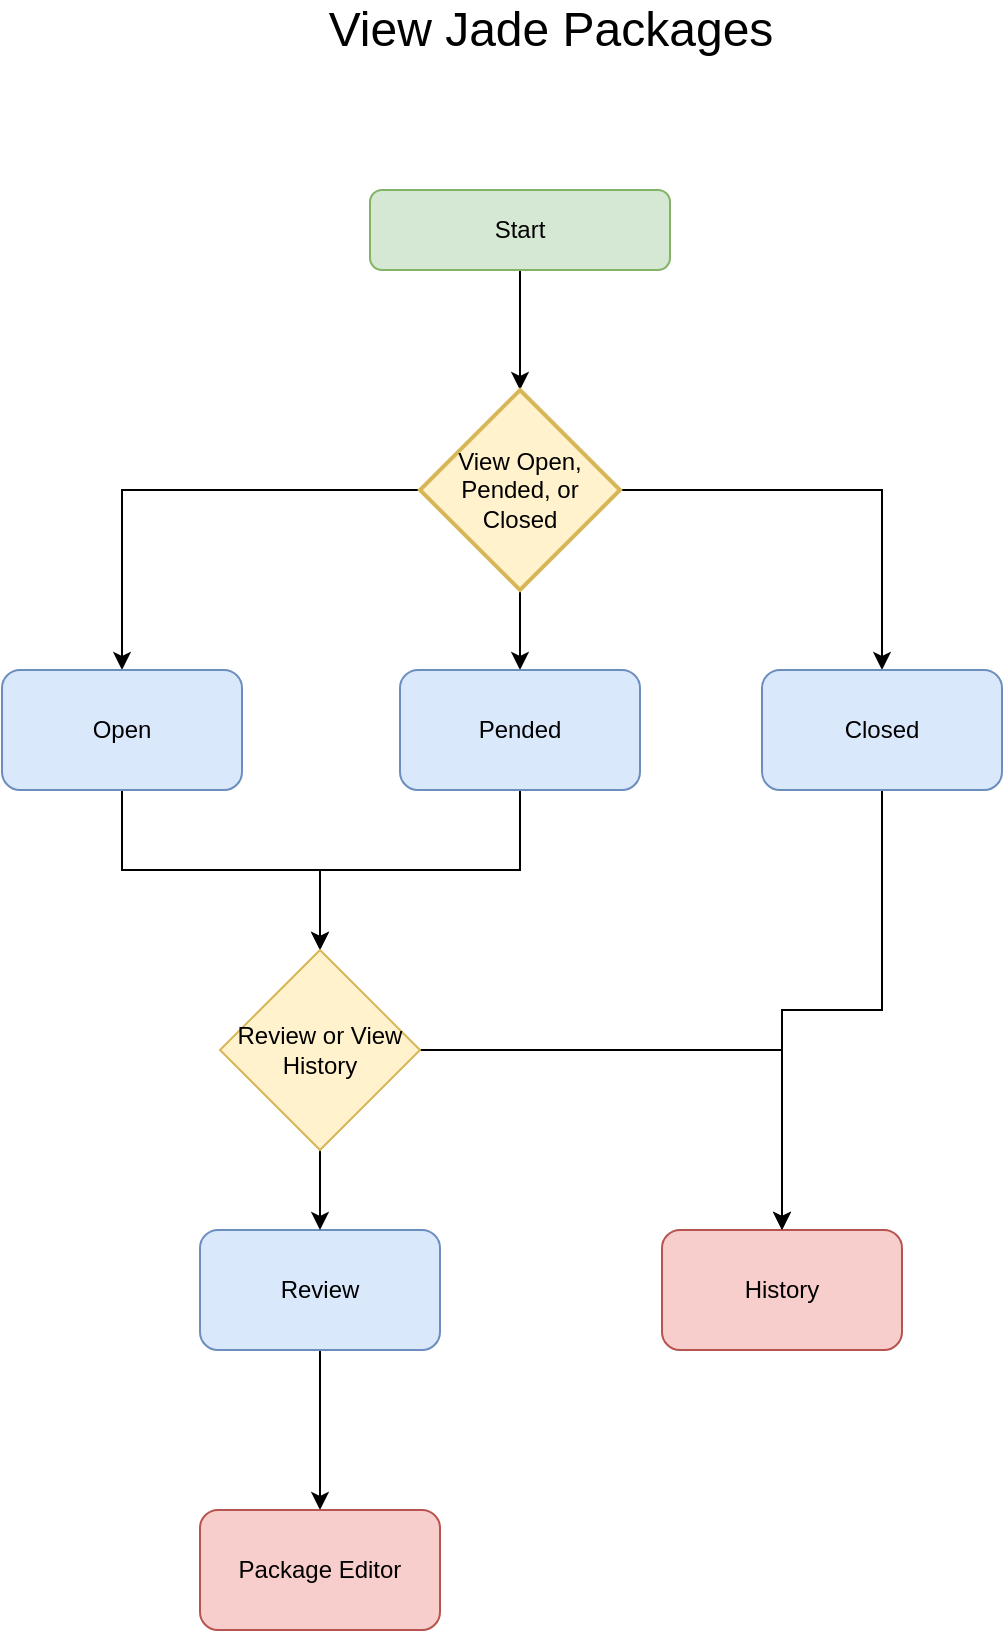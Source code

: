 <mxfile version="14.4.3" type="github">
  <diagram id="C5RBs43oDa-KdzZeNtuy" name="Page-1">
    <mxGraphModel dx="1426" dy="737" grid="1" gridSize="10" guides="1" tooltips="1" connect="1" arrows="1" fold="1" page="1" pageScale="1" pageWidth="827" pageHeight="1169" math="0" shadow="0">
      <root>
        <mxCell id="WIyWlLk6GJQsqaUBKTNV-0" />
        <mxCell id="WIyWlLk6GJQsqaUBKTNV-1" parent="WIyWlLk6GJQsqaUBKTNV-0" />
        <mxCell id="p7kULaYef-mVd5IsEo5U-7" style="edgeStyle=orthogonalEdgeStyle;rounded=0;orthogonalLoop=1;jettySize=auto;html=1;exitX=0.5;exitY=1;exitDx=0;exitDy=0;" edge="1" parent="WIyWlLk6GJQsqaUBKTNV-1" source="WIyWlLk6GJQsqaUBKTNV-3" target="p7kULaYef-mVd5IsEo5U-0">
          <mxGeometry relative="1" as="geometry" />
        </mxCell>
        <UserObject label="Start" link="/app/packages" id="WIyWlLk6GJQsqaUBKTNV-3">
          <mxCell style="rounded=1;whiteSpace=wrap;html=1;fontSize=12;glass=0;strokeWidth=1;shadow=0;fillColor=#d5e8d4;strokeColor=#82b366;" parent="WIyWlLk6GJQsqaUBKTNV-1" vertex="1">
            <mxGeometry x="324" y="140" width="150" height="40" as="geometry" />
          </mxCell>
        </UserObject>
        <mxCell id="i8LHyfqBCvH4AaGKe-vy-9" value="&lt;font style=&quot;font-size: 24px&quot;&gt;View Jade Packages&lt;/font&gt;" style="text;html=1;align=center;verticalAlign=middle;resizable=0;points=[];autosize=1;" parent="WIyWlLk6GJQsqaUBKTNV-1" vertex="1">
          <mxGeometry x="294" y="50" width="240" height="20" as="geometry" />
        </mxCell>
        <mxCell id="p7kULaYef-mVd5IsEo5U-4" style="edgeStyle=orthogonalEdgeStyle;rounded=0;orthogonalLoop=1;jettySize=auto;html=1;exitX=0;exitY=0.5;exitDx=0;exitDy=0;exitPerimeter=0;" edge="1" parent="WIyWlLk6GJQsqaUBKTNV-1" source="p7kULaYef-mVd5IsEo5U-0" target="p7kULaYef-mVd5IsEo5U-1">
          <mxGeometry relative="1" as="geometry" />
        </mxCell>
        <mxCell id="p7kULaYef-mVd5IsEo5U-5" style="edgeStyle=orthogonalEdgeStyle;rounded=0;orthogonalLoop=1;jettySize=auto;html=1;exitX=0.5;exitY=1;exitDx=0;exitDy=0;exitPerimeter=0;entryX=0.5;entryY=0;entryDx=0;entryDy=0;" edge="1" parent="WIyWlLk6GJQsqaUBKTNV-1" source="p7kULaYef-mVd5IsEo5U-0" target="p7kULaYef-mVd5IsEo5U-2">
          <mxGeometry relative="1" as="geometry" />
        </mxCell>
        <mxCell id="p7kULaYef-mVd5IsEo5U-6" style="edgeStyle=orthogonalEdgeStyle;rounded=0;orthogonalLoop=1;jettySize=auto;html=1;exitX=1;exitY=0.5;exitDx=0;exitDy=0;exitPerimeter=0;" edge="1" parent="WIyWlLk6GJQsqaUBKTNV-1" source="p7kULaYef-mVd5IsEo5U-0" target="p7kULaYef-mVd5IsEo5U-3">
          <mxGeometry relative="1" as="geometry" />
        </mxCell>
        <mxCell id="p7kULaYef-mVd5IsEo5U-0" value="View Open, Pended, or Closed" style="strokeWidth=2;html=1;shape=mxgraph.flowchart.decision;whiteSpace=wrap;fillColor=#fff2cc;strokeColor=#d6b656;" vertex="1" parent="WIyWlLk6GJQsqaUBKTNV-1">
          <mxGeometry x="349" y="240" width="100" height="100" as="geometry" />
        </mxCell>
        <mxCell id="p7kULaYef-mVd5IsEo5U-12" style="edgeStyle=orthogonalEdgeStyle;rounded=0;orthogonalLoop=1;jettySize=auto;html=1;exitX=0.5;exitY=1;exitDx=0;exitDy=0;" edge="1" parent="WIyWlLk6GJQsqaUBKTNV-1" source="p7kULaYef-mVd5IsEo5U-1" target="p7kULaYef-mVd5IsEo5U-10">
          <mxGeometry relative="1" as="geometry" />
        </mxCell>
        <mxCell id="p7kULaYef-mVd5IsEo5U-1" value="Open" style="rounded=1;whiteSpace=wrap;html=1;fillColor=#dae8fc;strokeColor=#6c8ebf;" vertex="1" parent="WIyWlLk6GJQsqaUBKTNV-1">
          <mxGeometry x="140" y="380" width="120" height="60" as="geometry" />
        </mxCell>
        <mxCell id="p7kULaYef-mVd5IsEo5U-14" style="edgeStyle=orthogonalEdgeStyle;rounded=0;orthogonalLoop=1;jettySize=auto;html=1;exitX=0.5;exitY=1;exitDx=0;exitDy=0;entryX=0.5;entryY=0;entryDx=0;entryDy=0;" edge="1" parent="WIyWlLk6GJQsqaUBKTNV-1" source="p7kULaYef-mVd5IsEo5U-2" target="p7kULaYef-mVd5IsEo5U-10">
          <mxGeometry relative="1" as="geometry" />
        </mxCell>
        <mxCell id="p7kULaYef-mVd5IsEo5U-2" value="Pended" style="rounded=1;whiteSpace=wrap;html=1;fillColor=#dae8fc;strokeColor=#6c8ebf;" vertex="1" parent="WIyWlLk6GJQsqaUBKTNV-1">
          <mxGeometry x="339" y="380" width="120" height="60" as="geometry" />
        </mxCell>
        <mxCell id="p7kULaYef-mVd5IsEo5U-19" style="edgeStyle=orthogonalEdgeStyle;rounded=0;orthogonalLoop=1;jettySize=auto;html=1;exitX=0.5;exitY=1;exitDx=0;exitDy=0;entryX=0.5;entryY=0;entryDx=0;entryDy=0;" edge="1" parent="WIyWlLk6GJQsqaUBKTNV-1" source="p7kULaYef-mVd5IsEo5U-3" target="p7kULaYef-mVd5IsEo5U-9">
          <mxGeometry relative="1" as="geometry" />
        </mxCell>
        <mxCell id="p7kULaYef-mVd5IsEo5U-3" value="Closed" style="rounded=1;whiteSpace=wrap;html=1;fillColor=#dae8fc;strokeColor=#6c8ebf;" vertex="1" parent="WIyWlLk6GJQsqaUBKTNV-1">
          <mxGeometry x="520" y="380" width="120" height="60" as="geometry" />
        </mxCell>
        <mxCell id="p7kULaYef-mVd5IsEo5U-22" style="edgeStyle=orthogonalEdgeStyle;rounded=0;orthogonalLoop=1;jettySize=auto;html=1;exitX=0.5;exitY=1;exitDx=0;exitDy=0;entryX=0.5;entryY=0;entryDx=0;entryDy=0;" edge="1" parent="WIyWlLk6GJQsqaUBKTNV-1" source="p7kULaYef-mVd5IsEo5U-8" target="p7kULaYef-mVd5IsEo5U-21">
          <mxGeometry relative="1" as="geometry" />
        </mxCell>
        <mxCell id="p7kULaYef-mVd5IsEo5U-8" value="Review" style="rounded=1;whiteSpace=wrap;html=1;fillColor=#dae8fc;strokeColor=#6c8ebf;" vertex="1" parent="WIyWlLk6GJQsqaUBKTNV-1">
          <mxGeometry x="239" y="660" width="120" height="60" as="geometry" />
        </mxCell>
        <mxCell id="p7kULaYef-mVd5IsEo5U-9" value="History" style="rounded=1;whiteSpace=wrap;html=1;fillColor=#f8cecc;strokeColor=#b85450;" vertex="1" parent="WIyWlLk6GJQsqaUBKTNV-1">
          <mxGeometry x="470" y="660" width="120" height="60" as="geometry" />
        </mxCell>
        <mxCell id="p7kULaYef-mVd5IsEo5U-18" style="edgeStyle=orthogonalEdgeStyle;rounded=0;orthogonalLoop=1;jettySize=auto;html=1;exitX=1;exitY=0.5;exitDx=0;exitDy=0;entryX=0.5;entryY=0;entryDx=0;entryDy=0;" edge="1" parent="WIyWlLk6GJQsqaUBKTNV-1" source="p7kULaYef-mVd5IsEo5U-10" target="p7kULaYef-mVd5IsEo5U-9">
          <mxGeometry relative="1" as="geometry" />
        </mxCell>
        <mxCell id="p7kULaYef-mVd5IsEo5U-20" style="edgeStyle=orthogonalEdgeStyle;rounded=0;orthogonalLoop=1;jettySize=auto;html=1;exitX=0.5;exitY=1;exitDx=0;exitDy=0;" edge="1" parent="WIyWlLk6GJQsqaUBKTNV-1" source="p7kULaYef-mVd5IsEo5U-10" target="p7kULaYef-mVd5IsEo5U-8">
          <mxGeometry relative="1" as="geometry" />
        </mxCell>
        <mxCell id="p7kULaYef-mVd5IsEo5U-10" value="Review or View History" style="rhombus;whiteSpace=wrap;html=1;fillColor=#fff2cc;strokeColor=#d6b656;" vertex="1" parent="WIyWlLk6GJQsqaUBKTNV-1">
          <mxGeometry x="249" y="520" width="100" height="100" as="geometry" />
        </mxCell>
        <mxCell id="p7kULaYef-mVd5IsEo5U-21" value="Package Editor" style="rounded=1;whiteSpace=wrap;html=1;fillColor=#f8cecc;strokeColor=#b85450;" vertex="1" parent="WIyWlLk6GJQsqaUBKTNV-1">
          <mxGeometry x="239" y="800" width="120" height="60" as="geometry" />
        </mxCell>
      </root>
    </mxGraphModel>
  </diagram>
</mxfile>
